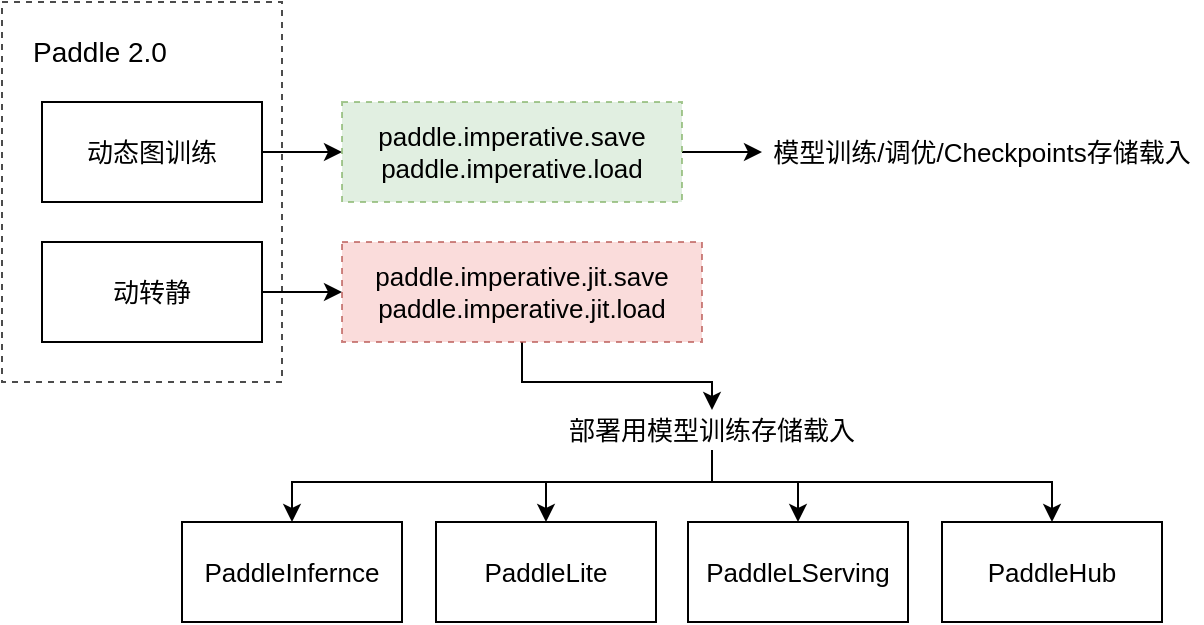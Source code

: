 <mxfile version="13.1.14" type="github">
  <diagram id="QchtNmKHMTY_QOwAtES3" name="Page-1">
    <mxGraphModel dx="946" dy="613" grid="1" gridSize="10" guides="1" tooltips="1" connect="1" arrows="1" fold="1" page="1" pageScale="1" pageWidth="827" pageHeight="1169" math="0" shadow="0">
      <root>
        <mxCell id="0" />
        <mxCell id="1" parent="0" />
        <mxCell id="qDqG9xodirwCmHQp9dAq-15" style="edgeStyle=orthogonalEdgeStyle;rounded=0;orthogonalLoop=1;jettySize=auto;html=1;exitX=1;exitY=0.5;exitDx=0;exitDy=0;fontSize=13;" edge="1" parent="1" source="qDqG9xodirwCmHQp9dAq-1" target="qDqG9xodirwCmHQp9dAq-5">
          <mxGeometry relative="1" as="geometry" />
        </mxCell>
        <mxCell id="qDqG9xodirwCmHQp9dAq-1" value="动态图训练" style="rounded=0;whiteSpace=wrap;html=1;fontSize=13;" vertex="1" parent="1">
          <mxGeometry x="140" y="230" width="110" height="50" as="geometry" />
        </mxCell>
        <mxCell id="qDqG9xodirwCmHQp9dAq-18" value="" style="edgeStyle=orthogonalEdgeStyle;rounded=0;orthogonalLoop=1;jettySize=auto;html=1;fontSize=13;" edge="1" parent="1" source="qDqG9xodirwCmHQp9dAq-2" target="qDqG9xodirwCmHQp9dAq-8">
          <mxGeometry relative="1" as="geometry" />
        </mxCell>
        <mxCell id="qDqG9xodirwCmHQp9dAq-2" value="动转静" style="rounded=0;whiteSpace=wrap;html=1;fontSize=13;" vertex="1" parent="1">
          <mxGeometry x="140" y="300" width="110" height="50" as="geometry" />
        </mxCell>
        <mxCell id="qDqG9xodirwCmHQp9dAq-17" value="" style="edgeStyle=orthogonalEdgeStyle;rounded=0;orthogonalLoop=1;jettySize=auto;html=1;fontSize=13;" edge="1" parent="1" source="qDqG9xodirwCmHQp9dAq-5" target="qDqG9xodirwCmHQp9dAq-6">
          <mxGeometry relative="1" as="geometry" />
        </mxCell>
        <mxCell id="qDqG9xodirwCmHQp9dAq-5" value="&lt;span&gt;paddle.imperative.save&lt;/span&gt;&lt;br&gt;&lt;span&gt;paddle.imperative.load&lt;/span&gt;" style="rounded=0;whiteSpace=wrap;html=1;dashed=1;fontSize=13;opacity=70;fillColor=#d5e8d4;strokeColor=#82b366;" vertex="1" parent="1">
          <mxGeometry x="290" y="230" width="170" height="50" as="geometry" />
        </mxCell>
        <mxCell id="qDqG9xodirwCmHQp9dAq-6" value="模型训练/调优/Checkpoints存储载入" style="text;html=1;strokeColor=none;fillColor=none;align=center;verticalAlign=middle;whiteSpace=wrap;rounded=0;dashed=1;fontSize=13;opacity=70;" vertex="1" parent="1">
          <mxGeometry x="500" y="245" width="220" height="20" as="geometry" />
        </mxCell>
        <mxCell id="qDqG9xodirwCmHQp9dAq-20" value="" style="edgeStyle=orthogonalEdgeStyle;rounded=0;orthogonalLoop=1;jettySize=auto;html=1;fontSize=13;" edge="1" parent="1" source="qDqG9xodirwCmHQp9dAq-8" target="qDqG9xodirwCmHQp9dAq-13">
          <mxGeometry relative="1" as="geometry">
            <mxPoint x="380" y="430" as="targetPoint" />
          </mxGeometry>
        </mxCell>
        <mxCell id="qDqG9xodirwCmHQp9dAq-8" value="&lt;span&gt;paddle.imperative.jit.save&lt;/span&gt;&lt;br&gt;&lt;span&gt;paddle.imperative.jit.load&lt;/span&gt;" style="rounded=0;whiteSpace=wrap;html=1;dashed=1;fontSize=13;opacity=70;fillColor=#f8cecc;strokeColor=#b85450;" vertex="1" parent="1">
          <mxGeometry x="290" y="300" width="180" height="50" as="geometry" />
        </mxCell>
        <mxCell id="qDqG9xodirwCmHQp9dAq-9" value="PaddleInfernce" style="rounded=0;whiteSpace=wrap;html=1;fontSize=13;" vertex="1" parent="1">
          <mxGeometry x="210" y="440" width="110" height="50" as="geometry" />
        </mxCell>
        <mxCell id="qDqG9xodirwCmHQp9dAq-10" value="PaddleHub&lt;br&gt;" style="rounded=0;whiteSpace=wrap;html=1;fontSize=13;" vertex="1" parent="1">
          <mxGeometry x="590" y="440" width="110" height="50" as="geometry" />
        </mxCell>
        <mxCell id="qDqG9xodirwCmHQp9dAq-11" value="PaddleLite" style="rounded=0;whiteSpace=wrap;html=1;fontSize=13;" vertex="1" parent="1">
          <mxGeometry x="337" y="440" width="110" height="50" as="geometry" />
        </mxCell>
        <mxCell id="qDqG9xodirwCmHQp9dAq-12" value="PaddleLServing" style="rounded=0;whiteSpace=wrap;html=1;fontSize=13;" vertex="1" parent="1">
          <mxGeometry x="463" y="440" width="110" height="50" as="geometry" />
        </mxCell>
        <mxCell id="qDqG9xodirwCmHQp9dAq-21" value="" style="edgeStyle=orthogonalEdgeStyle;rounded=0;orthogonalLoop=1;jettySize=auto;html=1;fontSize=13;" edge="1" parent="1" source="qDqG9xodirwCmHQp9dAq-13" target="qDqG9xodirwCmHQp9dAq-12">
          <mxGeometry relative="1" as="geometry">
            <Array as="points">
              <mxPoint x="475" y="420" />
              <mxPoint x="518" y="420" />
            </Array>
          </mxGeometry>
        </mxCell>
        <mxCell id="qDqG9xodirwCmHQp9dAq-24" style="edgeStyle=orthogonalEdgeStyle;rounded=0;orthogonalLoop=1;jettySize=auto;html=1;exitX=0.5;exitY=1;exitDx=0;exitDy=0;entryX=0.5;entryY=0;entryDx=0;entryDy=0;fontSize=13;" edge="1" parent="1" source="qDqG9xodirwCmHQp9dAq-13" target="qDqG9xodirwCmHQp9dAq-9">
          <mxGeometry relative="1" as="geometry">
            <Array as="points">
              <mxPoint x="475" y="420" />
              <mxPoint x="265" y="420" />
            </Array>
          </mxGeometry>
        </mxCell>
        <mxCell id="qDqG9xodirwCmHQp9dAq-25" style="edgeStyle=orthogonalEdgeStyle;rounded=0;orthogonalLoop=1;jettySize=auto;html=1;exitX=0.5;exitY=1;exitDx=0;exitDy=0;entryX=0.5;entryY=0;entryDx=0;entryDy=0;fontSize=13;" edge="1" parent="1" source="qDqG9xodirwCmHQp9dAq-13" target="qDqG9xodirwCmHQp9dAq-11">
          <mxGeometry relative="1" as="geometry">
            <Array as="points">
              <mxPoint x="475" y="420" />
              <mxPoint x="392" y="420" />
            </Array>
          </mxGeometry>
        </mxCell>
        <mxCell id="qDqG9xodirwCmHQp9dAq-26" style="edgeStyle=orthogonalEdgeStyle;rounded=0;orthogonalLoop=1;jettySize=auto;html=1;exitX=0.5;exitY=1;exitDx=0;exitDy=0;entryX=0.5;entryY=0;entryDx=0;entryDy=0;fontSize=13;" edge="1" parent="1" source="qDqG9xodirwCmHQp9dAq-13" target="qDqG9xodirwCmHQp9dAq-10">
          <mxGeometry relative="1" as="geometry">
            <Array as="points">
              <mxPoint x="475" y="420" />
              <mxPoint x="645" y="420" />
            </Array>
          </mxGeometry>
        </mxCell>
        <mxCell id="qDqG9xodirwCmHQp9dAq-13" value="部署用模型训练存储载入" style="text;html=1;strokeColor=none;fillColor=none;align=center;verticalAlign=middle;whiteSpace=wrap;rounded=0;dashed=1;fontSize=13;opacity=70;" vertex="1" parent="1">
          <mxGeometry x="350" y="384" width="250" height="20" as="geometry" />
        </mxCell>
        <mxCell id="qDqG9xodirwCmHQp9dAq-29" value="" style="rounded=0;whiteSpace=wrap;html=1;dashed=1;fontSize=13;opacity=70;fillColor=none;" vertex="1" parent="1">
          <mxGeometry x="120" y="180" width="140" height="190" as="geometry" />
        </mxCell>
        <mxCell id="qDqG9xodirwCmHQp9dAq-30" value="Paddle 2.0" style="text;html=1;strokeColor=none;fillColor=none;align=center;verticalAlign=middle;whiteSpace=wrap;rounded=0;dashed=1;fontSize=14;opacity=70;" vertex="1" parent="1">
          <mxGeometry x="134" y="195" width="70" height="20" as="geometry" />
        </mxCell>
      </root>
    </mxGraphModel>
  </diagram>
</mxfile>
